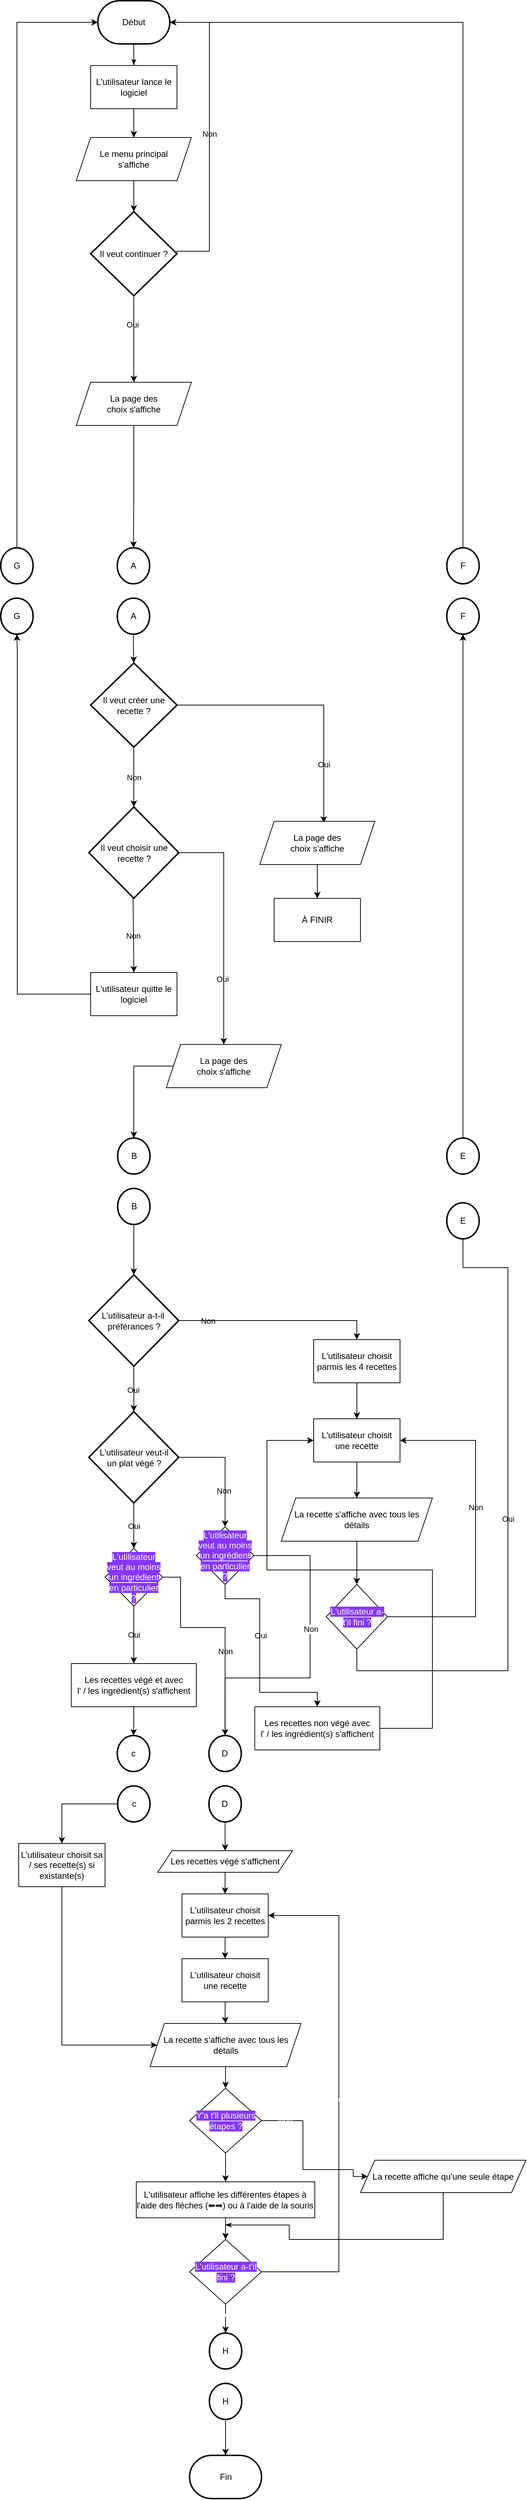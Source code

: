 <mxfile version="22.1.11" type="device">
  <diagram id="C5RBs43oDa-KdzZeNtuy" name="Page-1">
    <mxGraphModel dx="1103" dy="649" grid="1" gridSize="10" guides="1" tooltips="1" connect="1" arrows="1" fold="1" page="1" pageScale="1" pageWidth="1169" pageHeight="827" math="0" shadow="0">
      <root>
        <mxCell id="WIyWlLk6GJQsqaUBKTNV-0" />
        <mxCell id="WIyWlLk6GJQsqaUBKTNV-1" parent="WIyWlLk6GJQsqaUBKTNV-0" />
        <mxCell id="g7MCe3V9lR2_0XuZUPRV-6" style="edgeStyle=orthogonalEdgeStyle;rounded=0;orthogonalLoop=1;jettySize=auto;html=1;entryX=0.5;entryY=0;entryDx=0;entryDy=0;endArrow=classicThin;endFill=1;labelBackgroundColor=none;fontColor=default;" parent="WIyWlLk6GJQsqaUBKTNV-1" source="g7MCe3V9lR2_0XuZUPRV-0" target="g7MCe3V9lR2_0XuZUPRV-3" edge="1">
          <mxGeometry relative="1" as="geometry" />
        </mxCell>
        <mxCell id="g7MCe3V9lR2_0XuZUPRV-0" value="Début" style="strokeWidth=2;html=1;shape=mxgraph.flowchart.terminator;whiteSpace=wrap;labelBackgroundColor=none;" parent="WIyWlLk6GJQsqaUBKTNV-1" vertex="1">
          <mxGeometry x="535" y="10" width="100" height="60" as="geometry" />
        </mxCell>
        <mxCell id="g7MCe3V9lR2_0XuZUPRV-10" value="Non" style="edgeStyle=orthogonalEdgeStyle;rounded=0;orthogonalLoop=1;jettySize=auto;html=1;entryX=1;entryY=0.5;entryDx=0;entryDy=0;exitX=1;exitY=0.5;exitDx=0;exitDy=0;exitPerimeter=0;entryPerimeter=0;labelBackgroundColor=none;fontColor=default;" parent="WIyWlLk6GJQsqaUBKTNV-1" source="g7MCe3V9lR2_0XuZUPRV-1" target="g7MCe3V9lR2_0XuZUPRV-0" edge="1">
          <mxGeometry relative="1" as="geometry">
            <mxPoint x="690" y="245" as="targetPoint" />
            <Array as="points">
              <mxPoint x="690" y="358" />
              <mxPoint x="690" y="40" />
            </Array>
          </mxGeometry>
        </mxCell>
        <mxCell id="g7MCe3V9lR2_0XuZUPRV-21" style="edgeStyle=orthogonalEdgeStyle;rounded=0;orthogonalLoop=1;jettySize=auto;html=1;entryX=0.5;entryY=0;entryDx=0;entryDy=0;labelBackgroundColor=none;fontColor=default;" parent="WIyWlLk6GJQsqaUBKTNV-1" source="g7MCe3V9lR2_0XuZUPRV-1" target="g7MCe3V9lR2_0XuZUPRV-20" edge="1">
          <mxGeometry relative="1" as="geometry" />
        </mxCell>
        <mxCell id="g7MCe3V9lR2_0XuZUPRV-23" value="Oui" style="edgeLabel;html=1;align=center;verticalAlign=middle;resizable=0;points=[];labelBackgroundColor=none;" parent="g7MCe3V9lR2_0XuZUPRV-21" vertex="1" connectable="0">
          <mxGeometry x="-0.338" y="-2" relative="1" as="geometry">
            <mxPoint as="offset" />
          </mxGeometry>
        </mxCell>
        <mxCell id="g7MCe3V9lR2_0XuZUPRV-1" value="Il veut continuer ?" style="strokeWidth=2;html=1;shape=mxgraph.flowchart.decision;whiteSpace=wrap;labelBackgroundColor=none;" parent="WIyWlLk6GJQsqaUBKTNV-1" vertex="1">
          <mxGeometry x="525" y="303" width="120" height="117" as="geometry" />
        </mxCell>
        <mxCell id="g7MCe3V9lR2_0XuZUPRV-3" value="L&#39;utilisateur lance le logiciel" style="rounded=0;whiteSpace=wrap;html=1;labelBackgroundColor=none;" parent="WIyWlLk6GJQsqaUBKTNV-1" vertex="1">
          <mxGeometry x="525" y="100" width="120" height="60" as="geometry" />
        </mxCell>
        <mxCell id="g7MCe3V9lR2_0XuZUPRV-5" value="Le menu principal &lt;br&gt;s&#39;affiche" style="shape=parallelogram;perimeter=parallelogramPerimeter;whiteSpace=wrap;html=1;fixedSize=1;labelBackgroundColor=none;" parent="WIyWlLk6GJQsqaUBKTNV-1" vertex="1">
          <mxGeometry x="505" y="200" width="160" height="60" as="geometry" />
        </mxCell>
        <mxCell id="g7MCe3V9lR2_0XuZUPRV-8" style="edgeStyle=orthogonalEdgeStyle;rounded=0;orthogonalLoop=1;jettySize=auto;html=1;entryX=0.5;entryY=0;entryDx=0;entryDy=0;labelBackgroundColor=none;fontColor=default;" parent="WIyWlLk6GJQsqaUBKTNV-1" source="g7MCe3V9lR2_0XuZUPRV-3" target="g7MCe3V9lR2_0XuZUPRV-5" edge="1">
          <mxGeometry relative="1" as="geometry">
            <mxPoint x="585.0" y="200" as="targetPoint" />
          </mxGeometry>
        </mxCell>
        <mxCell id="g7MCe3V9lR2_0XuZUPRV-13" style="edgeStyle=orthogonalEdgeStyle;rounded=0;orthogonalLoop=1;jettySize=auto;html=1;entryX=0.5;entryY=0;entryDx=0;entryDy=0;entryPerimeter=0;exitX=0.5;exitY=1;exitDx=0;exitDy=0;labelBackgroundColor=none;fontColor=default;" parent="WIyWlLk6GJQsqaUBKTNV-1" source="g7MCe3V9lR2_0XuZUPRV-5" target="g7MCe3V9lR2_0XuZUPRV-1" edge="1">
          <mxGeometry relative="1" as="geometry">
            <mxPoint x="585.0" y="260.0" as="sourcePoint" />
          </mxGeometry>
        </mxCell>
        <mxCell id="g7MCe3V9lR2_0XuZUPRV-20" value="La page des &lt;br&gt;choix s&#39;affiche" style="shape=parallelogram;perimeter=parallelogramPerimeter;whiteSpace=wrap;html=1;fixedSize=1;labelBackgroundColor=none;" parent="WIyWlLk6GJQsqaUBKTNV-1" vertex="1">
          <mxGeometry x="505" y="540" width="160" height="60" as="geometry" />
        </mxCell>
        <mxCell id="g7MCe3V9lR2_0XuZUPRV-22" style="edgeStyle=orthogonalEdgeStyle;rounded=0;orthogonalLoop=1;jettySize=auto;html=1;entryX=0.5;entryY=0;entryDx=0;entryDy=0;entryPerimeter=0;labelBackgroundColor=none;fontColor=default;" parent="WIyWlLk6GJQsqaUBKTNV-1" source="g7MCe3V9lR2_0XuZUPRV-20" target="g7MCe3V9lR2_0XuZUPRV-24" edge="1">
          <mxGeometry relative="1" as="geometry">
            <mxPoint x="585" y="570" as="targetPoint" />
          </mxGeometry>
        </mxCell>
        <mxCell id="g7MCe3V9lR2_0XuZUPRV-24" value="A" style="strokeWidth=2;html=1;shape=mxgraph.flowchart.start_2;whiteSpace=wrap;labelBackgroundColor=none;" parent="WIyWlLk6GJQsqaUBKTNV-1" vertex="1">
          <mxGeometry x="562" y="770" width="45" height="50" as="geometry" />
        </mxCell>
        <mxCell id="g7MCe3V9lR2_0XuZUPRV-26" value="A" style="strokeWidth=2;html=1;shape=mxgraph.flowchart.start_2;whiteSpace=wrap;labelBackgroundColor=none;" parent="WIyWlLk6GJQsqaUBKTNV-1" vertex="1">
          <mxGeometry x="562" y="840" width="45" height="50" as="geometry" />
        </mxCell>
        <mxCell id="g7MCe3V9lR2_0XuZUPRV-29" style="edgeStyle=orthogonalEdgeStyle;rounded=0;orthogonalLoop=1;jettySize=auto;html=1;entryX=0.556;entryY=0.033;entryDx=0;entryDy=0;entryPerimeter=0;labelBackgroundColor=none;fontColor=default;" parent="WIyWlLk6GJQsqaUBKTNV-1" source="g7MCe3V9lR2_0XuZUPRV-27" target="g7MCe3V9lR2_0XuZUPRV-39" edge="1">
          <mxGeometry relative="1" as="geometry">
            <mxPoint x="810" y="1150" as="targetPoint" />
            <Array as="points">
              <mxPoint x="849" y="989" />
            </Array>
          </mxGeometry>
        </mxCell>
        <mxCell id="g7MCe3V9lR2_0XuZUPRV-30" value="Oui" style="edgeLabel;html=1;align=center;verticalAlign=middle;resizable=0;points=[];labelBackgroundColor=none;" parent="g7MCe3V9lR2_0XuZUPRV-29" vertex="1" connectable="0">
          <mxGeometry x="0.601" y="-3" relative="1" as="geometry">
            <mxPoint x="3" y="-8" as="offset" />
          </mxGeometry>
        </mxCell>
        <mxCell id="g7MCe3V9lR2_0XuZUPRV-31" value="Non" style="edgeStyle=orthogonalEdgeStyle;rounded=0;orthogonalLoop=1;jettySize=auto;html=1;entryX=0.5;entryY=0;entryDx=0;entryDy=0;entryPerimeter=0;labelBackgroundColor=none;fontColor=default;" parent="WIyWlLk6GJQsqaUBKTNV-1" source="g7MCe3V9lR2_0XuZUPRV-27" target="g7MCe3V9lR2_0XuZUPRV-34" edge="1">
          <mxGeometry relative="1" as="geometry">
            <mxPoint x="585" y="1130" as="targetPoint" />
          </mxGeometry>
        </mxCell>
        <mxCell id="g7MCe3V9lR2_0XuZUPRV-27" value="Il veut créer une recette ?" style="strokeWidth=2;html=1;shape=mxgraph.flowchart.decision;whiteSpace=wrap;labelBackgroundColor=none;" parent="WIyWlLk6GJQsqaUBKTNV-1" vertex="1">
          <mxGeometry x="525" y="930" width="120" height="117" as="geometry" />
        </mxCell>
        <mxCell id="g7MCe3V9lR2_0XuZUPRV-28" style="edgeStyle=orthogonalEdgeStyle;rounded=0;orthogonalLoop=1;jettySize=auto;html=1;entryX=0.5;entryY=0;entryDx=0;entryDy=0;entryPerimeter=0;labelBackgroundColor=none;fontColor=default;" parent="WIyWlLk6GJQsqaUBKTNV-1" source="g7MCe3V9lR2_0XuZUPRV-26" target="g7MCe3V9lR2_0XuZUPRV-27" edge="1">
          <mxGeometry relative="1" as="geometry" />
        </mxCell>
        <mxCell id="g7MCe3V9lR2_0XuZUPRV-37" style="edgeStyle=orthogonalEdgeStyle;rounded=0;orthogonalLoop=1;jettySize=auto;html=1;entryX=0.5;entryY=0;entryDx=0;entryDy=0;labelBackgroundColor=none;fontColor=default;" parent="WIyWlLk6GJQsqaUBKTNV-1" source="g7MCe3V9lR2_0XuZUPRV-34" target="g7MCe3V9lR2_0XuZUPRV-41" edge="1">
          <mxGeometry relative="1" as="geometry">
            <mxPoint x="710" y="1350" as="targetPoint" />
            <Array as="points">
              <mxPoint x="710" y="1194" />
            </Array>
          </mxGeometry>
        </mxCell>
        <mxCell id="g7MCe3V9lR2_0XuZUPRV-38" value="Oui" style="edgeLabel;html=1;align=center;verticalAlign=middle;resizable=0;points=[];labelBackgroundColor=none;" parent="g7MCe3V9lR2_0XuZUPRV-37" vertex="1" connectable="0">
          <mxGeometry x="0.443" y="-2" relative="1" as="geometry">
            <mxPoint as="offset" />
          </mxGeometry>
        </mxCell>
        <mxCell id="g7MCe3V9lR2_0XuZUPRV-34" value="Il veut choisir une recette ?" style="strokeWidth=2;html=1;shape=mxgraph.flowchart.decision;whiteSpace=wrap;labelBackgroundColor=none;" parent="WIyWlLk6GJQsqaUBKTNV-1" vertex="1">
          <mxGeometry x="522.5" y="1130" width="125" height="127" as="geometry" />
        </mxCell>
        <mxCell id="g7MCe3V9lR2_0XuZUPRV-35" value="Non" style="edgeStyle=orthogonalEdgeStyle;rounded=0;orthogonalLoop=1;jettySize=auto;html=1;entryX=0.5;entryY=0;entryDx=0;entryDy=0;labelBackgroundColor=none;fontColor=default;" parent="WIyWlLk6GJQsqaUBKTNV-1" target="g7MCe3V9lR2_0XuZUPRV-40" edge="1">
          <mxGeometry relative="1" as="geometry">
            <mxPoint x="584" y="1350" as="targetPoint" />
            <mxPoint x="584" y="1257" as="sourcePoint" />
          </mxGeometry>
        </mxCell>
        <mxCell id="g7MCe3V9lR2_0XuZUPRV-46" style="edgeStyle=orthogonalEdgeStyle;rounded=0;orthogonalLoop=1;jettySize=auto;html=1;entryX=0.5;entryY=0;entryDx=0;entryDy=0;labelBackgroundColor=none;fontColor=default;" parent="WIyWlLk6GJQsqaUBKTNV-1" source="g7MCe3V9lR2_0XuZUPRV-39" target="g7MCe3V9lR2_0XuZUPRV-47" edge="1">
          <mxGeometry relative="1" as="geometry">
            <mxPoint x="840" y="1300" as="targetPoint" />
          </mxGeometry>
        </mxCell>
        <mxCell id="g7MCe3V9lR2_0XuZUPRV-39" value="La page des &lt;br&gt;choix s&#39;affiche" style="shape=parallelogram;perimeter=parallelogramPerimeter;whiteSpace=wrap;html=1;fixedSize=1;labelBackgroundColor=none;" parent="WIyWlLk6GJQsqaUBKTNV-1" vertex="1">
          <mxGeometry x="760" y="1150" width="160" height="60" as="geometry" />
        </mxCell>
        <mxCell id="g7MCe3V9lR2_0XuZUPRV-40" value="L&#39;utilisateur quitte le logiciel" style="rounded=0;whiteSpace=wrap;html=1;labelBackgroundColor=none;" parent="WIyWlLk6GJQsqaUBKTNV-1" vertex="1">
          <mxGeometry x="525" y="1360" width="120" height="60" as="geometry" />
        </mxCell>
        <mxCell id="g7MCe3V9lR2_0XuZUPRV-41" value="La page des &lt;br&gt;choix s&#39;affiche" style="shape=parallelogram;perimeter=parallelogramPerimeter;whiteSpace=wrap;html=1;fixedSize=1;labelBackgroundColor=none;" parent="WIyWlLk6GJQsqaUBKTNV-1" vertex="1">
          <mxGeometry x="630" y="1460" width="160" height="60" as="geometry" />
        </mxCell>
        <mxCell id="g7MCe3V9lR2_0XuZUPRV-42" value="B" style="strokeWidth=2;html=1;shape=mxgraph.flowchart.start_2;whiteSpace=wrap;labelBackgroundColor=none;" parent="WIyWlLk6GJQsqaUBKTNV-1" vertex="1">
          <mxGeometry x="562.5" y="1590" width="45" height="50" as="geometry" />
        </mxCell>
        <mxCell id="g7MCe3V9lR2_0XuZUPRV-43" style="edgeStyle=orthogonalEdgeStyle;rounded=0;orthogonalLoop=1;jettySize=auto;html=1;entryX=0.5;entryY=0;entryDx=0;entryDy=0;entryPerimeter=0;labelBackgroundColor=none;fontColor=default;" parent="WIyWlLk6GJQsqaUBKTNV-1" source="g7MCe3V9lR2_0XuZUPRV-41" target="g7MCe3V9lR2_0XuZUPRV-42" edge="1">
          <mxGeometry relative="1" as="geometry" />
        </mxCell>
        <mxCell id="g7MCe3V9lR2_0XuZUPRV-45" style="edgeStyle=orthogonalEdgeStyle;rounded=0;orthogonalLoop=1;jettySize=auto;html=1;entryX=0.5;entryY=0;entryDx=0;entryDy=0;entryPerimeter=0;labelBackgroundColor=none;fontColor=default;" parent="WIyWlLk6GJQsqaUBKTNV-1" source="g7MCe3V9lR2_0XuZUPRV-44" target="g7MCe3V9lR2_0XuZUPRV-50" edge="1">
          <mxGeometry relative="1" as="geometry">
            <mxPoint x="585" y="1790" as="targetPoint" />
          </mxGeometry>
        </mxCell>
        <mxCell id="g7MCe3V9lR2_0XuZUPRV-44" value="B" style="strokeWidth=2;html=1;shape=mxgraph.flowchart.start_2;whiteSpace=wrap;labelBackgroundColor=none;" parent="WIyWlLk6GJQsqaUBKTNV-1" vertex="1">
          <mxGeometry x="562.5" y="1660" width="45" height="50" as="geometry" />
        </mxCell>
        <mxCell id="g7MCe3V9lR2_0XuZUPRV-47" value="À FINIR" style="rounded=0;whiteSpace=wrap;html=1;labelBackgroundColor=none;" parent="WIyWlLk6GJQsqaUBKTNV-1" vertex="1">
          <mxGeometry x="780" y="1257" width="120" height="60" as="geometry" />
        </mxCell>
        <mxCell id="g7MCe3V9lR2_0XuZUPRV-51" style="edgeStyle=orthogonalEdgeStyle;rounded=0;orthogonalLoop=1;jettySize=auto;html=1;entryX=0.5;entryY=0;entryDx=0;entryDy=0;labelBackgroundColor=none;fontColor=default;" parent="WIyWlLk6GJQsqaUBKTNV-1" source="g7MCe3V9lR2_0XuZUPRV-50" target="g7MCe3V9lR2_0XuZUPRV-52" edge="1">
          <mxGeometry relative="1" as="geometry">
            <mxPoint x="730" y="1950" as="targetPoint" />
          </mxGeometry>
        </mxCell>
        <mxCell id="g7MCe3V9lR2_0XuZUPRV-54" value="Non" style="edgeLabel;html=1;align=center;verticalAlign=middle;resizable=0;points=[];labelBackgroundColor=none;" parent="g7MCe3V9lR2_0XuZUPRV-51" vertex="1" connectable="0">
          <mxGeometry x="-0.703" relative="1" as="geometry">
            <mxPoint as="offset" />
          </mxGeometry>
        </mxCell>
        <mxCell id="g7MCe3V9lR2_0XuZUPRV-56" style="edgeStyle=orthogonalEdgeStyle;rounded=0;orthogonalLoop=1;jettySize=auto;html=1;entryX=0.5;entryY=0;entryDx=0;entryDy=0;entryPerimeter=0;labelBackgroundColor=none;fontColor=default;" parent="WIyWlLk6GJQsqaUBKTNV-1" source="g7MCe3V9lR2_0XuZUPRV-50" target="g7MCe3V9lR2_0XuZUPRV-59" edge="1">
          <mxGeometry relative="1" as="geometry">
            <mxPoint x="585" y="1970" as="targetPoint" />
          </mxGeometry>
        </mxCell>
        <mxCell id="g7MCe3V9lR2_0XuZUPRV-58" value="Oui" style="edgeLabel;html=1;align=center;verticalAlign=middle;resizable=0;points=[];labelBackgroundColor=none;" parent="g7MCe3V9lR2_0XuZUPRV-56" vertex="1" connectable="0">
          <mxGeometry x="-0.334" y="2" relative="1" as="geometry">
            <mxPoint x="-3" y="12" as="offset" />
          </mxGeometry>
        </mxCell>
        <mxCell id="g7MCe3V9lR2_0XuZUPRV-50" value="L&#39;utilisateur a-t-il&amp;nbsp;&lt;br&gt;préférances ?" style="strokeWidth=2;html=1;shape=mxgraph.flowchart.decision;whiteSpace=wrap;labelBackgroundColor=none;" parent="WIyWlLk6GJQsqaUBKTNV-1" vertex="1">
          <mxGeometry x="522.5" y="1780" width="125" height="127" as="geometry" />
        </mxCell>
        <mxCell id="g7MCe3V9lR2_0XuZUPRV-72" style="edgeStyle=orthogonalEdgeStyle;rounded=0;orthogonalLoop=1;jettySize=auto;html=1;entryX=0.5;entryY=0;entryDx=0;entryDy=0;labelBackgroundColor=none;fontColor=default;" parent="WIyWlLk6GJQsqaUBKTNV-1" source="g7MCe3V9lR2_0XuZUPRV-52" target="g7MCe3V9lR2_0XuZUPRV-71" edge="1">
          <mxGeometry relative="1" as="geometry" />
        </mxCell>
        <mxCell id="g7MCe3V9lR2_0XuZUPRV-52" value="L&#39;utilisateur choisit parmis les 4 recettes" style="rounded=0;whiteSpace=wrap;html=1;labelBackgroundColor=none;" parent="WIyWlLk6GJQsqaUBKTNV-1" vertex="1">
          <mxGeometry x="835" y="1870" width="120" height="60" as="geometry" />
        </mxCell>
        <mxCell id="g7MCe3V9lR2_0XuZUPRV-53" style="edgeStyle=orthogonalEdgeStyle;rounded=0;orthogonalLoop=1;jettySize=auto;html=1;labelBackgroundColor=none;fontColor=default;entryX=0.5;entryY=1;entryDx=0;entryDy=0;entryPerimeter=0;" parent="WIyWlLk6GJQsqaUBKTNV-1" source="g7MCe3V9lR2_0XuZUPRV-40" target="g7MCe3V9lR2_0XuZUPRV-126" edge="1">
          <mxGeometry relative="1" as="geometry">
            <mxPoint x="410" y="900" as="targetPoint" />
            <Array as="points">
              <mxPoint x="423" y="1390" />
              <mxPoint x="423" y="910" />
              <mxPoint x="423" y="910" />
            </Array>
          </mxGeometry>
        </mxCell>
        <mxCell id="g7MCe3V9lR2_0XuZUPRV-61" value="Oui" style="edgeStyle=orthogonalEdgeStyle;rounded=0;orthogonalLoop=1;jettySize=auto;html=1;exitX=0.5;exitY=1;exitDx=0;exitDy=0;exitPerimeter=0;entryX=0.5;entryY=0;entryDx=0;entryDy=0;labelBackgroundColor=none;fontColor=default;" parent="WIyWlLk6GJQsqaUBKTNV-1" source="g7MCe3V9lR2_0XuZUPRV-59" target="g7MCe3V9lR2_0XuZUPRV-66" edge="1">
          <mxGeometry relative="1" as="geometry">
            <mxPoint x="585" y="2160" as="targetPoint" />
            <Array as="points">
              <mxPoint x="585" y="2153" />
              <mxPoint x="585" y="2153" />
            </Array>
          </mxGeometry>
        </mxCell>
        <mxCell id="g7MCe3V9lR2_0XuZUPRV-62" value="Non" style="edgeStyle=orthogonalEdgeStyle;rounded=0;orthogonalLoop=1;jettySize=auto;html=1;entryX=0.5;entryY=0;entryDx=0;entryDy=0;labelBackgroundColor=none;fontColor=default;" parent="WIyWlLk6GJQsqaUBKTNV-1" source="g7MCe3V9lR2_0XuZUPRV-59" target="g7MCe3V9lR2_0XuZUPRV-63" edge="1">
          <mxGeometry x="0.375" y="-2" relative="1" as="geometry">
            <mxPoint x="700" y="2150" as="targetPoint" />
            <mxPoint as="offset" />
          </mxGeometry>
        </mxCell>
        <mxCell id="g7MCe3V9lR2_0XuZUPRV-59" value="L&#39;utilisateur veut-il&lt;br&gt;un plat végé ?" style="strokeWidth=2;html=1;shape=mxgraph.flowchart.decision;whiteSpace=wrap;labelBackgroundColor=none;" parent="WIyWlLk6GJQsqaUBKTNV-1" vertex="1">
          <mxGeometry x="522.5" y="1970" width="125" height="127" as="geometry" />
        </mxCell>
        <mxCell id="g7MCe3V9lR2_0XuZUPRV-63" value="&lt;span style=&quot;background-color: rgb(134, 54, 255);&quot;&gt;&lt;font color=&quot;#ffffff&quot;&gt;L&#39;utilisateur veut au moins un ingrédient en particulier ?&lt;/font&gt;&lt;/span&gt;" style="rhombus;whiteSpace=wrap;html=1;labelBackgroundColor=none;" parent="WIyWlLk6GJQsqaUBKTNV-1" vertex="1">
          <mxGeometry x="671.88" y="2130" width="80" height="80" as="geometry" />
        </mxCell>
        <mxCell id="g7MCe3V9lR2_0XuZUPRV-67" value="Non" style="edgeStyle=orthogonalEdgeStyle;rounded=0;orthogonalLoop=1;jettySize=auto;html=1;exitX=1;exitY=0.5;exitDx=0;exitDy=0;entryX=0.5;entryY=0;entryDx=0;entryDy=0;entryPerimeter=0;labelBackgroundColor=none;fontColor=default;" parent="WIyWlLk6GJQsqaUBKTNV-1" source="g7MCe3V9lR2_0XuZUPRV-66" target="g7MCe3V9lR2_0XuZUPRV-94" edge="1">
          <mxGeometry x="0.236" relative="1" as="geometry">
            <mxPoint x="690" y="2340" as="targetPoint" />
            <Array as="points">
              <mxPoint x="650" y="2200" />
              <mxPoint x="650" y="2270" />
              <mxPoint x="712" y="2270" />
            </Array>
            <mxPoint as="offset" />
          </mxGeometry>
        </mxCell>
        <mxCell id="g7MCe3V9lR2_0XuZUPRV-68" style="edgeStyle=orthogonalEdgeStyle;rounded=0;orthogonalLoop=1;jettySize=auto;html=1;entryX=0.5;entryY=0;entryDx=0;entryDy=0;labelBackgroundColor=none;fontColor=default;" parent="WIyWlLk6GJQsqaUBKTNV-1" source="g7MCe3V9lR2_0XuZUPRV-66" target="g7MCe3V9lR2_0XuZUPRV-69" edge="1">
          <mxGeometry relative="1" as="geometry">
            <mxPoint x="585.0" y="2330" as="targetPoint" />
          </mxGeometry>
        </mxCell>
        <mxCell id="g7MCe3V9lR2_0XuZUPRV-93" value="Oui" style="edgeLabel;html=1;align=center;verticalAlign=middle;resizable=0;points=[];labelBackgroundColor=none;" parent="g7MCe3V9lR2_0XuZUPRV-68" vertex="1" connectable="0">
          <mxGeometry x="-0.45" y="4" relative="1" as="geometry">
            <mxPoint x="-4" y="18" as="offset" />
          </mxGeometry>
        </mxCell>
        <mxCell id="g7MCe3V9lR2_0XuZUPRV-66" value="&lt;span style=&quot;background-color: rgb(134, 54, 255);&quot;&gt;&lt;font color=&quot;#ffffff&quot;&gt;L&#39;utilisateur veut au moins un ingrédient en particulier ?&lt;/font&gt;&lt;/span&gt;" style="rhombus;whiteSpace=wrap;html=1;labelBackgroundColor=none;" parent="WIyWlLk6GJQsqaUBKTNV-1" vertex="1">
          <mxGeometry x="545" y="2160" width="80" height="80" as="geometry" />
        </mxCell>
        <mxCell id="g7MCe3V9lR2_0XuZUPRV-69" value="Les recettes végé et avec &lt;br&gt;l&#39; / les ingrédient(s) s&#39;affichent" style="rounded=0;whiteSpace=wrap;html=1;labelBackgroundColor=none;" parent="WIyWlLk6GJQsqaUBKTNV-1" vertex="1">
          <mxGeometry x="498.13" y="2320" width="173.75" height="60" as="geometry" />
        </mxCell>
        <mxCell id="g7MCe3V9lR2_0XuZUPRV-74" style="edgeStyle=orthogonalEdgeStyle;rounded=0;orthogonalLoop=1;jettySize=auto;html=1;labelBackgroundColor=none;fontColor=default;" parent="WIyWlLk6GJQsqaUBKTNV-1" source="g7MCe3V9lR2_0XuZUPRV-71" target="g7MCe3V9lR2_0XuZUPRV-73" edge="1">
          <mxGeometry relative="1" as="geometry" />
        </mxCell>
        <mxCell id="g7MCe3V9lR2_0XuZUPRV-71" value="L&#39;utilisateur choisit une recette" style="rounded=0;whiteSpace=wrap;html=1;labelBackgroundColor=none;" parent="WIyWlLk6GJQsqaUBKTNV-1" vertex="1">
          <mxGeometry x="835" y="1980" width="120" height="60" as="geometry" />
        </mxCell>
        <mxCell id="g7MCe3V9lR2_0XuZUPRV-78" style="edgeStyle=orthogonalEdgeStyle;rounded=0;orthogonalLoop=1;jettySize=auto;html=1;labelBackgroundColor=none;fontColor=default;" parent="WIyWlLk6GJQsqaUBKTNV-1" source="g7MCe3V9lR2_0XuZUPRV-73" target="g7MCe3V9lR2_0XuZUPRV-77" edge="1">
          <mxGeometry relative="1" as="geometry" />
        </mxCell>
        <mxCell id="g7MCe3V9lR2_0XuZUPRV-73" value="La recette s&#39;affiche avec tous les détails" style="shape=parallelogram;perimeter=parallelogramPerimeter;whiteSpace=wrap;html=1;fixedSize=1;labelBackgroundColor=none;" parent="WIyWlLk6GJQsqaUBKTNV-1" vertex="1">
          <mxGeometry x="790" y="2090" width="210" height="60" as="geometry" />
        </mxCell>
        <mxCell id="g7MCe3V9lR2_0XuZUPRV-79" value="Oui" style="edgeStyle=orthogonalEdgeStyle;rounded=0;orthogonalLoop=1;jettySize=auto;html=1;exitX=0.5;exitY=1;exitDx=0;exitDy=0;labelBackgroundColor=none;fontColor=default;endArrow=none;endFill=0;entryX=0.5;entryY=1;entryDx=0;entryDy=0;entryPerimeter=0;startArrow=none;startFill=0;" parent="WIyWlLk6GJQsqaUBKTNV-1" source="g7MCe3V9lR2_0XuZUPRV-77" target="g7MCe3V9lR2_0XuZUPRV-119" edge="1">
          <mxGeometry relative="1" as="geometry">
            <mxPoint x="987.5" y="1250" as="targetPoint" />
            <mxPoint x="900.0" y="2835" as="sourcePoint" />
            <Array as="points">
              <mxPoint x="895" y="2330" />
              <mxPoint x="1105" y="2330" />
              <mxPoint x="1105" y="1770" />
              <mxPoint x="1043" y="1770" />
            </Array>
          </mxGeometry>
        </mxCell>
        <mxCell id="g7MCe3V9lR2_0XuZUPRV-82" style="edgeStyle=orthogonalEdgeStyle;rounded=0;orthogonalLoop=1;jettySize=auto;html=1;entryX=1;entryY=0.5;entryDx=0;entryDy=0;labelBackgroundColor=none;fontColor=default;" parent="WIyWlLk6GJQsqaUBKTNV-1" source="g7MCe3V9lR2_0XuZUPRV-77" target="g7MCe3V9lR2_0XuZUPRV-71" edge="1">
          <mxGeometry relative="1" as="geometry">
            <Array as="points">
              <mxPoint x="1060" y="2255" />
              <mxPoint x="1060" y="2010" />
            </Array>
          </mxGeometry>
        </mxCell>
        <mxCell id="g7MCe3V9lR2_0XuZUPRV-83" value="Non" style="edgeLabel;html=1;align=center;verticalAlign=middle;resizable=0;points=[];labelBackgroundColor=none;" parent="g7MCe3V9lR2_0XuZUPRV-82" vertex="1" connectable="0">
          <mxGeometry x="0.316" relative="1" as="geometry">
            <mxPoint y="36" as="offset" />
          </mxGeometry>
        </mxCell>
        <mxCell id="g7MCe3V9lR2_0XuZUPRV-77" value="&lt;span style=&quot;background-color: rgb(134, 54, 255);&quot;&gt;&lt;font color=&quot;#ffffff&quot;&gt;L&#39;utilisateur a-t&#39;il fini ?&lt;/font&gt;&lt;/span&gt;" style="rhombus;whiteSpace=wrap;html=1;labelBackgroundColor=none;" parent="WIyWlLk6GJQsqaUBKTNV-1" vertex="1">
          <mxGeometry x="852.5" y="2210" width="85" height="90" as="geometry" />
        </mxCell>
        <mxCell id="g7MCe3V9lR2_0XuZUPRV-85" style="edgeStyle=orthogonalEdgeStyle;rounded=0;orthogonalLoop=1;jettySize=auto;html=1;labelBackgroundColor=none;fontColor=default;" parent="WIyWlLk6GJQsqaUBKTNV-1" source="g7MCe3V9lR2_0XuZUPRV-63" target="g7MCe3V9lR2_0XuZUPRV-91" edge="1">
          <mxGeometry relative="1" as="geometry">
            <mxPoint x="810" y="2290" as="targetPoint" />
            <Array as="points">
              <mxPoint x="712" y="2230" />
              <mxPoint x="760" y="2230" />
              <mxPoint x="760" y="2360" />
              <mxPoint x="840" y="2360" />
            </Array>
          </mxGeometry>
        </mxCell>
        <mxCell id="g7MCe3V9lR2_0XuZUPRV-86" value="Oui" style="edgeLabel;html=1;align=center;verticalAlign=middle;resizable=0;points=[];labelBackgroundColor=none;" parent="g7MCe3V9lR2_0XuZUPRV-85" vertex="1" connectable="0">
          <mxGeometry x="-0.2" y="1" relative="1" as="geometry">
            <mxPoint as="offset" />
          </mxGeometry>
        </mxCell>
        <mxCell id="g7MCe3V9lR2_0XuZUPRV-88" value="c" style="strokeWidth=2;html=1;shape=mxgraph.flowchart.start_2;whiteSpace=wrap;labelBackgroundColor=none;" parent="WIyWlLk6GJQsqaUBKTNV-1" vertex="1">
          <mxGeometry x="562" y="2420" width="45" height="50" as="geometry" />
        </mxCell>
        <mxCell id="g7MCe3V9lR2_0XuZUPRV-89" style="edgeStyle=orthogonalEdgeStyle;rounded=0;orthogonalLoop=1;jettySize=auto;html=1;entryX=0.5;entryY=0;entryDx=0;entryDy=0;entryPerimeter=0;labelBackgroundColor=none;fontColor=default;" parent="WIyWlLk6GJQsqaUBKTNV-1" source="g7MCe3V9lR2_0XuZUPRV-69" target="g7MCe3V9lR2_0XuZUPRV-88" edge="1">
          <mxGeometry relative="1" as="geometry" />
        </mxCell>
        <mxCell id="g7MCe3V9lR2_0XuZUPRV-115" style="edgeStyle=orthogonalEdgeStyle;rounded=0;orthogonalLoop=1;jettySize=auto;html=1;entryX=0.5;entryY=0;entryDx=0;entryDy=0;labelBackgroundColor=none;fontColor=default;" parent="WIyWlLk6GJQsqaUBKTNV-1" source="g7MCe3V9lR2_0XuZUPRV-90" target="g7MCe3V9lR2_0XuZUPRV-116" edge="1">
          <mxGeometry relative="1" as="geometry">
            <mxPoint x="490" y="2570" as="targetPoint" />
          </mxGeometry>
        </mxCell>
        <mxCell id="g7MCe3V9lR2_0XuZUPRV-90" value="c" style="strokeWidth=2;html=1;shape=mxgraph.flowchart.start_2;whiteSpace=wrap;labelBackgroundColor=none;" parent="WIyWlLk6GJQsqaUBKTNV-1" vertex="1">
          <mxGeometry x="562.5" y="2490" width="45" height="50" as="geometry" />
        </mxCell>
        <mxCell id="g7MCe3V9lR2_0XuZUPRV-92" style="edgeStyle=orthogonalEdgeStyle;rounded=0;orthogonalLoop=1;jettySize=auto;html=1;entryX=0;entryY=0.5;entryDx=0;entryDy=0;labelBackgroundColor=none;fontColor=default;" parent="WIyWlLk6GJQsqaUBKTNV-1" source="g7MCe3V9lR2_0XuZUPRV-91" target="g7MCe3V9lR2_0XuZUPRV-71" edge="1">
          <mxGeometry relative="1" as="geometry">
            <Array as="points">
              <mxPoint x="1000" y="2410" />
              <mxPoint x="1000" y="2190" />
              <mxPoint x="770" y="2190" />
              <mxPoint x="770" y="2010" />
            </Array>
          </mxGeometry>
        </mxCell>
        <mxCell id="g7MCe3V9lR2_0XuZUPRV-91" value="Les recettes non végé avec &lt;br&gt;l&#39; / les ingrédient(s) s&#39;affichent" style="rounded=0;whiteSpace=wrap;html=1;labelBackgroundColor=none;" parent="WIyWlLk6GJQsqaUBKTNV-1" vertex="1">
          <mxGeometry x="753.13" y="2380" width="173.75" height="60" as="geometry" />
        </mxCell>
        <mxCell id="g7MCe3V9lR2_0XuZUPRV-94" value="D" style="strokeWidth=2;html=1;shape=mxgraph.flowchart.start_2;whiteSpace=wrap;labelBackgroundColor=none;" parent="WIyWlLk6GJQsqaUBKTNV-1" vertex="1">
          <mxGeometry x="689.38" y="2420" width="45" height="50" as="geometry" />
        </mxCell>
        <mxCell id="g7MCe3V9lR2_0XuZUPRV-97" style="edgeStyle=orthogonalEdgeStyle;rounded=0;orthogonalLoop=1;jettySize=auto;html=1;entryX=0.5;entryY=0;entryDx=0;entryDy=0;labelBackgroundColor=none;fontColor=default;" parent="WIyWlLk6GJQsqaUBKTNV-1" source="g7MCe3V9lR2_0XuZUPRV-95" target="g7MCe3V9lR2_0XuZUPRV-98" edge="1">
          <mxGeometry relative="1" as="geometry">
            <mxPoint x="687.505" y="2580" as="targetPoint" />
          </mxGeometry>
        </mxCell>
        <mxCell id="g7MCe3V9lR2_0XuZUPRV-95" value="D" style="strokeWidth=2;html=1;shape=mxgraph.flowchart.start_2;whiteSpace=wrap;labelBackgroundColor=none;" parent="WIyWlLk6GJQsqaUBKTNV-1" vertex="1">
          <mxGeometry x="689.38" y="2490" width="45" height="50" as="geometry" />
        </mxCell>
        <mxCell id="g7MCe3V9lR2_0XuZUPRV-103" style="edgeStyle=orthogonalEdgeStyle;rounded=0;orthogonalLoop=1;jettySize=auto;html=1;entryX=0.5;entryY=0;entryDx=0;entryDy=0;labelBackgroundColor=none;fontColor=default;" parent="WIyWlLk6GJQsqaUBKTNV-1" source="g7MCe3V9lR2_0XuZUPRV-98" target="g7MCe3V9lR2_0XuZUPRV-99" edge="1">
          <mxGeometry relative="1" as="geometry" />
        </mxCell>
        <mxCell id="g7MCe3V9lR2_0XuZUPRV-98" value="Les recettes végé s&#39;affichent" style="shape=parallelogram;perimeter=parallelogramPerimeter;whiteSpace=wrap;html=1;fixedSize=1;labelBackgroundColor=none;" parent="WIyWlLk6GJQsqaUBKTNV-1" vertex="1">
          <mxGeometry x="618.13" y="2580" width="187.5" height="30" as="geometry" />
        </mxCell>
        <mxCell id="g7MCe3V9lR2_0XuZUPRV-104" style="edgeStyle=orthogonalEdgeStyle;rounded=0;orthogonalLoop=1;jettySize=auto;html=1;entryX=0.5;entryY=0;entryDx=0;entryDy=0;labelBackgroundColor=none;fontColor=default;" parent="WIyWlLk6GJQsqaUBKTNV-1" source="g7MCe3V9lR2_0XuZUPRV-99" target="g7MCe3V9lR2_0XuZUPRV-100" edge="1">
          <mxGeometry relative="1" as="geometry" />
        </mxCell>
        <mxCell id="g7MCe3V9lR2_0XuZUPRV-99" value="L&#39;utilisateur choisit parmis les 2 recettes" style="rounded=0;whiteSpace=wrap;html=1;labelBackgroundColor=none;" parent="WIyWlLk6GJQsqaUBKTNV-1" vertex="1">
          <mxGeometry x="651.88" y="2640" width="120" height="60" as="geometry" />
        </mxCell>
        <mxCell id="g7MCe3V9lR2_0XuZUPRV-105" style="edgeStyle=orthogonalEdgeStyle;rounded=0;orthogonalLoop=1;jettySize=auto;html=1;entryX=0.5;entryY=0;entryDx=0;entryDy=0;fontColor=default;labelBackgroundColor=none;" parent="WIyWlLk6GJQsqaUBKTNV-1" source="g7MCe3V9lR2_0XuZUPRV-100" target="g7MCe3V9lR2_0XuZUPRV-101" edge="1">
          <mxGeometry relative="1" as="geometry" />
        </mxCell>
        <mxCell id="g7MCe3V9lR2_0XuZUPRV-100" value="L&#39;utilisateur choisit une recette" style="rounded=0;whiteSpace=wrap;html=1;labelBackgroundColor=none;" parent="WIyWlLk6GJQsqaUBKTNV-1" vertex="1">
          <mxGeometry x="651.88" y="2730" width="120" height="60" as="geometry" />
        </mxCell>
        <mxCell id="g7MCe3V9lR2_0XuZUPRV-106" style="edgeStyle=orthogonalEdgeStyle;rounded=0;orthogonalLoop=1;jettySize=auto;html=1;labelBackgroundColor=none;fontColor=default;entryX=0.5;entryY=0;entryDx=0;entryDy=0;" parent="WIyWlLk6GJQsqaUBKTNV-1" source="g7MCe3V9lR2_0XuZUPRV-101" target="_VSJ9CLiARbRRPFazWVw-1" edge="1">
          <mxGeometry relative="1" as="geometry">
            <mxPoint x="712" y="2960" as="targetPoint" />
          </mxGeometry>
        </mxCell>
        <mxCell id="g7MCe3V9lR2_0XuZUPRV-101" value="La recette s&#39;affiche avec tous les détails" style="shape=parallelogram;perimeter=parallelogramPerimeter;whiteSpace=wrap;html=1;fixedSize=1;labelBackgroundColor=none;" parent="WIyWlLk6GJQsqaUBKTNV-1" vertex="1">
          <mxGeometry x="607.5" y="2820" width="210" height="60" as="geometry" />
        </mxCell>
        <mxCell id="g7MCe3V9lR2_0XuZUPRV-107" style="edgeStyle=orthogonalEdgeStyle;rounded=0;orthogonalLoop=1;jettySize=auto;html=1;entryX=0.5;entryY=0;entryDx=0;entryDy=0;entryPerimeter=0;labelBackgroundColor=none;fontColor=default;" parent="WIyWlLk6GJQsqaUBKTNV-1" source="g7MCe3V9lR2_0XuZUPRV-102" target="_VSJ9CLiARbRRPFazWVw-5" edge="1">
          <mxGeometry relative="1" as="geometry">
            <mxPoint x="711.88" y="3240" as="targetPoint" />
          </mxGeometry>
        </mxCell>
        <mxCell id="g7MCe3V9lR2_0XuZUPRV-109" value="&lt;font color=&quot;#ffffff&quot;&gt;Oui&lt;/font&gt;" style="edgeLabel;html=1;align=center;verticalAlign=middle;resizable=0;points=[];labelBackgroundColor=none;" parent="g7MCe3V9lR2_0XuZUPRV-107" vertex="1" connectable="0">
          <mxGeometry x="-0.064" y="-1" relative="1" as="geometry">
            <mxPoint x="1" y="-4" as="offset" />
          </mxGeometry>
        </mxCell>
        <mxCell id="g7MCe3V9lR2_0XuZUPRV-110" style="edgeStyle=orthogonalEdgeStyle;rounded=0;orthogonalLoop=1;jettySize=auto;html=1;entryX=1;entryY=0.5;entryDx=0;entryDy=0;labelBackgroundColor=none;fontColor=default;exitX=1;exitY=0.5;exitDx=0;exitDy=0;" parent="WIyWlLk6GJQsqaUBKTNV-1" source="g7MCe3V9lR2_0XuZUPRV-102" target="g7MCe3V9lR2_0XuZUPRV-99" edge="1">
          <mxGeometry relative="1" as="geometry">
            <Array as="points">
              <mxPoint x="870" y="3165" />
              <mxPoint x="870" y="2670" />
            </Array>
          </mxGeometry>
        </mxCell>
        <mxCell id="_VSJ9CLiARbRRPFazWVw-17" value="&lt;font color=&quot;#ffffff&quot;&gt;Non&lt;/font&gt;" style="edgeLabel;html=1;align=center;verticalAlign=middle;resizable=0;points=[];labelBackgroundColor=none;" vertex="1" connectable="0" parent="g7MCe3V9lR2_0XuZUPRV-110">
          <mxGeometry x="-0.007" y="-1" relative="1" as="geometry">
            <mxPoint as="offset" />
          </mxGeometry>
        </mxCell>
        <mxCell id="g7MCe3V9lR2_0XuZUPRV-102" value="&lt;span style=&quot;background-color: rgb(134, 54, 255);&quot;&gt;&lt;font color=&quot;#ffffff&quot;&gt;L&#39;utilisateur a-t&#39;il fini ?&lt;/font&gt;&lt;/span&gt;" style="rhombus;whiteSpace=wrap;html=1;labelBackgroundColor=none;" parent="WIyWlLk6GJQsqaUBKTNV-1" vertex="1">
          <mxGeometry x="662.5" y="3120" width="100" height="90" as="geometry" />
        </mxCell>
        <mxCell id="g7MCe3V9lR2_0XuZUPRV-117" style="edgeStyle=orthogonalEdgeStyle;rounded=0;orthogonalLoop=1;jettySize=auto;html=1;entryX=0;entryY=0.5;entryDx=0;entryDy=0;labelBackgroundColor=none;fontColor=default;" parent="WIyWlLk6GJQsqaUBKTNV-1" source="g7MCe3V9lR2_0XuZUPRV-116" target="g7MCe3V9lR2_0XuZUPRV-101" edge="1">
          <mxGeometry relative="1" as="geometry">
            <Array as="points">
              <mxPoint x="485" y="2850" />
            </Array>
          </mxGeometry>
        </mxCell>
        <mxCell id="g7MCe3V9lR2_0XuZUPRV-116" value="L&#39;utilisateur choisit sa / ses recette(s) si existante(s)" style="rounded=0;whiteSpace=wrap;html=1;labelBackgroundColor=none;" parent="WIyWlLk6GJQsqaUBKTNV-1" vertex="1">
          <mxGeometry x="425" y="2570" width="120" height="60" as="geometry" />
        </mxCell>
        <mxCell id="g7MCe3V9lR2_0XuZUPRV-119" value="E" style="strokeWidth=2;html=1;shape=mxgraph.flowchart.start_2;whiteSpace=wrap;labelBackgroundColor=none;" parent="WIyWlLk6GJQsqaUBKTNV-1" vertex="1">
          <mxGeometry x="1020" y="1680" width="45" height="50" as="geometry" />
        </mxCell>
        <mxCell id="g7MCe3V9lR2_0XuZUPRV-120" value="E" style="strokeWidth=2;html=1;shape=mxgraph.flowchart.start_2;whiteSpace=wrap;labelBackgroundColor=none;" parent="WIyWlLk6GJQsqaUBKTNV-1" vertex="1">
          <mxGeometry x="1020" y="1590" width="45" height="50" as="geometry" />
        </mxCell>
        <mxCell id="g7MCe3V9lR2_0XuZUPRV-121" value="F" style="strokeWidth=2;html=1;shape=mxgraph.flowchart.start_2;whiteSpace=wrap;labelBackgroundColor=none;" parent="WIyWlLk6GJQsqaUBKTNV-1" vertex="1">
          <mxGeometry x="1020" y="840" width="45" height="50" as="geometry" />
        </mxCell>
        <mxCell id="g7MCe3V9lR2_0XuZUPRV-122" style="edgeStyle=orthogonalEdgeStyle;rounded=0;orthogonalLoop=1;jettySize=auto;html=1;entryX=0.5;entryY=1;entryDx=0;entryDy=0;entryPerimeter=0;labelBackgroundColor=none;fontColor=default;" parent="WIyWlLk6GJQsqaUBKTNV-1" source="g7MCe3V9lR2_0XuZUPRV-120" target="g7MCe3V9lR2_0XuZUPRV-121" edge="1">
          <mxGeometry relative="1" as="geometry" />
        </mxCell>
        <mxCell id="g7MCe3V9lR2_0XuZUPRV-124" style="edgeStyle=orthogonalEdgeStyle;rounded=0;orthogonalLoop=1;jettySize=auto;html=1;endArrow=none;endFill=0;labelBackgroundColor=none;fontColor=default;" parent="WIyWlLk6GJQsqaUBKTNV-1" source="g7MCe3V9lR2_0XuZUPRV-123" edge="1">
          <mxGeometry relative="1" as="geometry">
            <mxPoint x="690" y="40" as="targetPoint" />
            <Array as="points">
              <mxPoint x="1043" y="40" />
            </Array>
          </mxGeometry>
        </mxCell>
        <mxCell id="g7MCe3V9lR2_0XuZUPRV-123" value="F" style="strokeWidth=2;html=1;shape=mxgraph.flowchart.start_2;whiteSpace=wrap;labelBackgroundColor=none;" parent="WIyWlLk6GJQsqaUBKTNV-1" vertex="1">
          <mxGeometry x="1020" y="770" width="45" height="50" as="geometry" />
        </mxCell>
        <mxCell id="g7MCe3V9lR2_0XuZUPRV-125" value="G" style="strokeWidth=2;html=1;shape=mxgraph.flowchart.start_2;whiteSpace=wrap;labelBackgroundColor=none;" parent="WIyWlLk6GJQsqaUBKTNV-1" vertex="1">
          <mxGeometry x="400" y="770" width="45" height="50" as="geometry" />
        </mxCell>
        <mxCell id="g7MCe3V9lR2_0XuZUPRV-126" value="G" style="strokeWidth=2;html=1;shape=mxgraph.flowchart.start_2;whiteSpace=wrap;labelBackgroundColor=none;" parent="WIyWlLk6GJQsqaUBKTNV-1" vertex="1">
          <mxGeometry x="400" y="840" width="45" height="50" as="geometry" />
        </mxCell>
        <mxCell id="g7MCe3V9lR2_0XuZUPRV-128" style="edgeStyle=orthogonalEdgeStyle;rounded=0;orthogonalLoop=1;jettySize=auto;html=1;entryX=0;entryY=0.5;entryDx=0;entryDy=0;entryPerimeter=0;labelBackgroundColor=none;fontColor=default;" parent="WIyWlLk6GJQsqaUBKTNV-1" source="g7MCe3V9lR2_0XuZUPRV-125" target="g7MCe3V9lR2_0XuZUPRV-0" edge="1">
          <mxGeometry relative="1" as="geometry">
            <Array as="points">
              <mxPoint x="422" y="40" />
            </Array>
          </mxGeometry>
        </mxCell>
        <mxCell id="_VSJ9CLiARbRRPFazWVw-2" style="edgeStyle=orthogonalEdgeStyle;rounded=0;orthogonalLoop=1;jettySize=auto;html=1;entryX=0.5;entryY=0;entryDx=0;entryDy=0;labelBackgroundColor=none;fontColor=default;" edge="1" parent="WIyWlLk6GJQsqaUBKTNV-1" source="_VSJ9CLiARbRRPFazWVw-1" target="_VSJ9CLiARbRRPFazWVw-3">
          <mxGeometry relative="1" as="geometry">
            <mxPoint x="712.5" y="3050" as="targetPoint" />
          </mxGeometry>
        </mxCell>
        <mxCell id="_VSJ9CLiARbRRPFazWVw-1" value="&lt;font color=&quot;#ffffff&quot;&gt;&lt;span style=&quot;background-color: rgb(134, 54, 255);&quot;&gt;Y&#39;a t&#39;il plusieurs étapes ?&lt;/span&gt;&lt;/font&gt;" style="rhombus;whiteSpace=wrap;html=1;labelBackgroundColor=none;" vertex="1" parent="WIyWlLk6GJQsqaUBKTNV-1">
          <mxGeometry x="662.5" y="2910" width="100" height="90" as="geometry" />
        </mxCell>
        <mxCell id="_VSJ9CLiARbRRPFazWVw-8" style="edgeStyle=orthogonalEdgeStyle;rounded=0;orthogonalLoop=1;jettySize=auto;html=1;entryX=0;entryY=0.5;entryDx=0;entryDy=0;labelBackgroundColor=none;fontColor=default;exitX=1;exitY=0.5;exitDx=0;exitDy=0;" edge="1" parent="WIyWlLk6GJQsqaUBKTNV-1" source="_VSJ9CLiARbRRPFazWVw-1" target="_VSJ9CLiARbRRPFazWVw-10">
          <mxGeometry relative="1" as="geometry">
            <mxPoint x="910" y="3075" as="targetPoint" />
            <Array as="points">
              <mxPoint x="820" y="2955" />
              <mxPoint x="820" y="3023" />
              <mxPoint x="890" y="3023" />
              <mxPoint x="890" y="3032" />
            </Array>
          </mxGeometry>
        </mxCell>
        <mxCell id="_VSJ9CLiARbRRPFazWVw-16" value="&lt;font color=&quot;#ffffff&quot;&gt;Non&lt;/font&gt;" style="edgeLabel;html=1;align=center;verticalAlign=middle;resizable=0;points=[];labelBackgroundColor=none;" vertex="1" connectable="0" parent="_VSJ9CLiARbRRPFazWVw-8">
          <mxGeometry x="0.15" y="1" relative="1" as="geometry">
            <mxPoint x="-29" y="-67" as="offset" />
          </mxGeometry>
        </mxCell>
        <mxCell id="_VSJ9CLiARbRRPFazWVw-13" style="edgeStyle=orthogonalEdgeStyle;rounded=0;orthogonalLoop=1;jettySize=auto;html=1;entryX=0.5;entryY=0;entryDx=0;entryDy=0;fontColor=default;labelBackgroundColor=none;" edge="1" parent="WIyWlLk6GJQsqaUBKTNV-1" source="_VSJ9CLiARbRRPFazWVw-3" target="g7MCe3V9lR2_0XuZUPRV-102">
          <mxGeometry relative="1" as="geometry" />
        </mxCell>
        <mxCell id="_VSJ9CLiARbRRPFazWVw-3" value="L&#39;utilisateur affiche les différentes étapes à l&#39;aide des flèches (⬅➡) ou à l&#39;aide de la souris" style="rounded=0;whiteSpace=wrap;html=1;labelBackgroundColor=none;" vertex="1" parent="WIyWlLk6GJQsqaUBKTNV-1">
          <mxGeometry x="588.44" y="3040" width="248.12" height="50" as="geometry" />
        </mxCell>
        <mxCell id="_VSJ9CLiARbRRPFazWVw-4" value="Fin" style="strokeWidth=2;html=1;shape=mxgraph.flowchart.terminator;whiteSpace=wrap;labelBackgroundColor=none;" vertex="1" parent="WIyWlLk6GJQsqaUBKTNV-1">
          <mxGeometry x="662.5" y="3420" width="100" height="60" as="geometry" />
        </mxCell>
        <mxCell id="_VSJ9CLiARbRRPFazWVw-5" value="H" style="strokeWidth=2;html=1;shape=mxgraph.flowchart.start_2;whiteSpace=wrap;labelBackgroundColor=none;" vertex="1" parent="WIyWlLk6GJQsqaUBKTNV-1">
          <mxGeometry x="690" y="3250" width="45" height="50" as="geometry" />
        </mxCell>
        <mxCell id="_VSJ9CLiARbRRPFazWVw-6" value="H" style="strokeWidth=2;html=1;shape=mxgraph.flowchart.start_2;whiteSpace=wrap;labelBackgroundColor=none;" vertex="1" parent="WIyWlLk6GJQsqaUBKTNV-1">
          <mxGeometry x="690" y="3320" width="45" height="50" as="geometry" />
        </mxCell>
        <mxCell id="_VSJ9CLiARbRRPFazWVw-12" style="edgeStyle=orthogonalEdgeStyle;rounded=0;orthogonalLoop=1;jettySize=auto;html=1;labelBackgroundColor=none;fontColor=default;endArrow=classicThin;endFill=1;exitX=0.5;exitY=1;exitDx=0;exitDy=0;" edge="1" parent="WIyWlLk6GJQsqaUBKTNV-1" source="_VSJ9CLiARbRRPFazWVw-10">
          <mxGeometry relative="1" as="geometry">
            <mxPoint x="712" y="3100" as="targetPoint" />
            <mxPoint x="1080" y="3120" as="sourcePoint" />
            <Array as="points">
              <mxPoint x="1015" y="3120" />
              <mxPoint x="801" y="3120" />
              <mxPoint x="801" y="3100" />
            </Array>
          </mxGeometry>
        </mxCell>
        <mxCell id="_VSJ9CLiARbRRPFazWVw-10" value="La recette affiche qu&#39;une seule étape" style="shape=parallelogram;perimeter=parallelogramPerimeter;whiteSpace=wrap;html=1;fixedSize=1;labelBackgroundColor=none;" vertex="1" parent="WIyWlLk6GJQsqaUBKTNV-1">
          <mxGeometry x="900" y="3010" width="230" height="45" as="geometry" />
        </mxCell>
        <mxCell id="_VSJ9CLiARbRRPFazWVw-14" style="edgeStyle=orthogonalEdgeStyle;rounded=0;orthogonalLoop=1;jettySize=auto;html=1;entryX=0.5;entryY=0;entryDx=0;entryDy=0;entryPerimeter=0;fontColor=default;labelBackgroundColor=none;" edge="1" parent="WIyWlLk6GJQsqaUBKTNV-1" source="_VSJ9CLiARbRRPFazWVw-6" target="_VSJ9CLiARbRRPFazWVw-4">
          <mxGeometry relative="1" as="geometry" />
        </mxCell>
        <mxCell id="_VSJ9CLiARbRRPFazWVw-19" style="edgeStyle=orthogonalEdgeStyle;rounded=0;orthogonalLoop=1;jettySize=auto;html=1;entryX=0.5;entryY=0;entryDx=0;entryDy=0;entryPerimeter=0;endArrow=none;endFill=0;" edge="1" parent="WIyWlLk6GJQsqaUBKTNV-1" source="g7MCe3V9lR2_0XuZUPRV-63" target="g7MCe3V9lR2_0XuZUPRV-94">
          <mxGeometry relative="1" as="geometry">
            <Array as="points">
              <mxPoint x="830" y="2170" />
              <mxPoint x="830" y="2340" />
              <mxPoint x="712" y="2340" />
            </Array>
          </mxGeometry>
        </mxCell>
        <mxCell id="_VSJ9CLiARbRRPFazWVw-20" value="Non" style="edgeLabel;html=1;align=center;verticalAlign=middle;resizable=0;points=[];" vertex="1" connectable="0" parent="_VSJ9CLiARbRRPFazWVw-19">
          <mxGeometry x="-0.195" y="1" relative="1" as="geometry">
            <mxPoint as="offset" />
          </mxGeometry>
        </mxCell>
      </root>
    </mxGraphModel>
  </diagram>
</mxfile>

